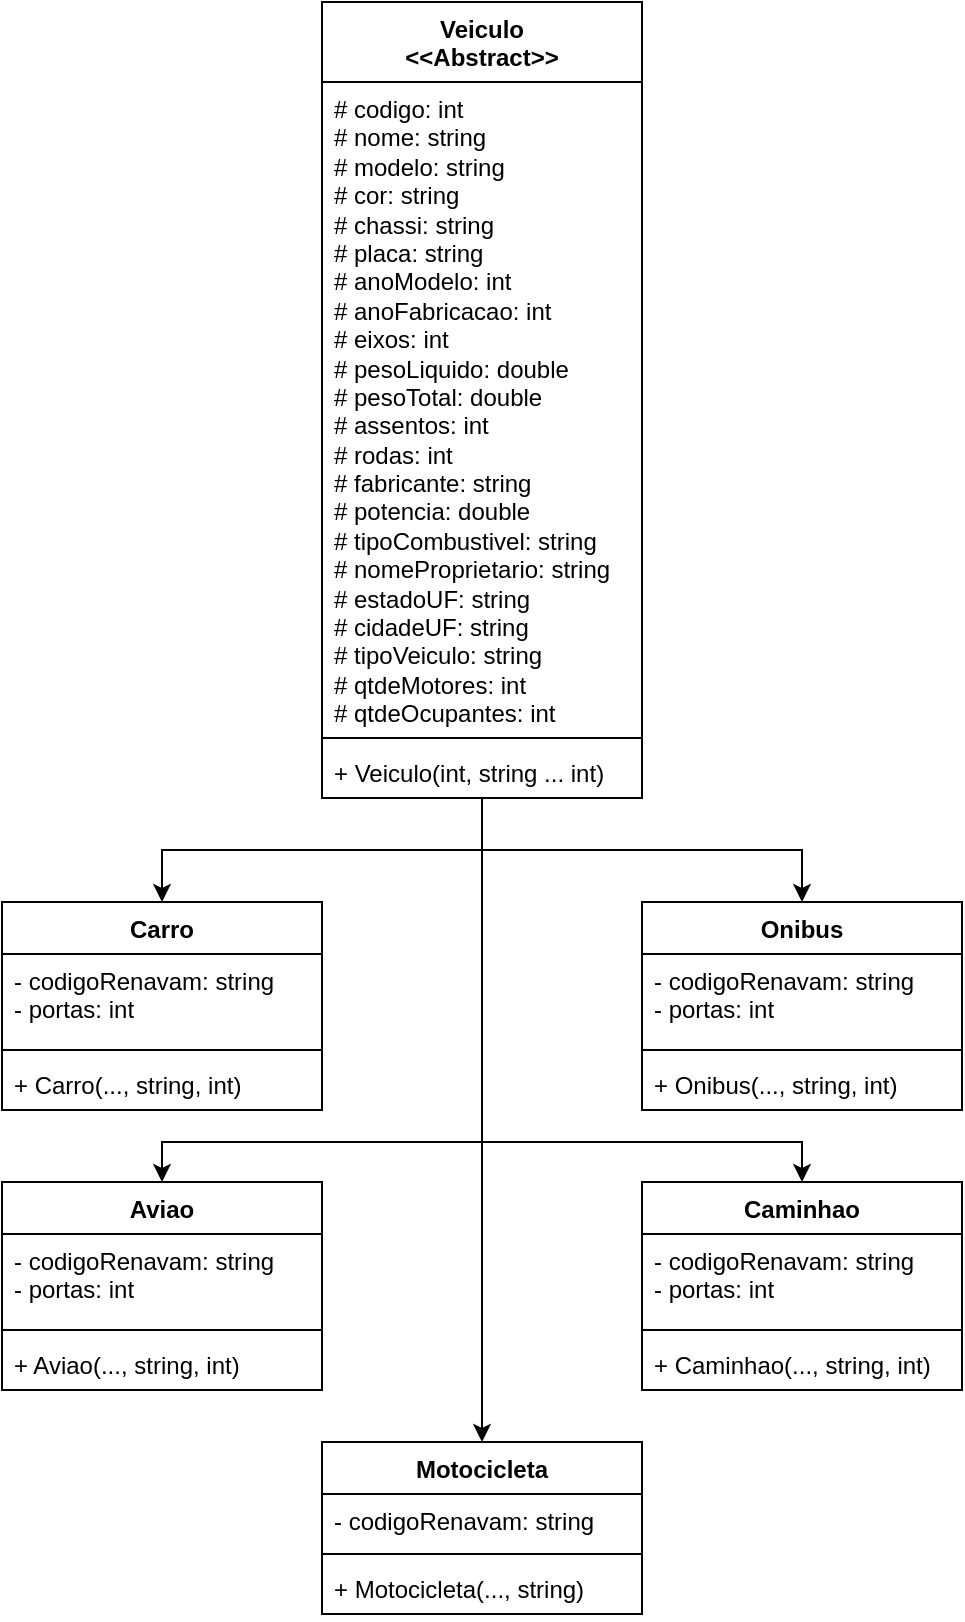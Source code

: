 <mxfile version="21.7.2" type="github">
  <diagram name="Página-1" id="9Yj3AH0mVXS_HlAzgWTl">
    <mxGraphModel dx="1393" dy="797" grid="1" gridSize="10" guides="1" tooltips="1" connect="1" arrows="1" fold="1" page="1" pageScale="1" pageWidth="827" pageHeight="1169" math="0" shadow="0">
      <root>
        <mxCell id="0" />
        <mxCell id="1" parent="0" />
        <mxCell id="NPZ0NybRuFOmNarScKdx-35" style="edgeStyle=orthogonalEdgeStyle;rounded=0;orthogonalLoop=1;jettySize=auto;html=1;" parent="1" source="NPZ0NybRuFOmNarScKdx-1" target="NPZ0NybRuFOmNarScKdx-30" edge="1">
          <mxGeometry relative="1" as="geometry">
            <Array as="points">
              <mxPoint x="414" y="490" />
              <mxPoint x="414" y="490" />
            </Array>
          </mxGeometry>
        </mxCell>
        <mxCell id="NPZ0NybRuFOmNarScKdx-36" style="edgeStyle=orthogonalEdgeStyle;rounded=0;orthogonalLoop=1;jettySize=auto;html=1;" parent="1" source="NPZ0NybRuFOmNarScKdx-1" target="NPZ0NybRuFOmNarScKdx-17" edge="1">
          <mxGeometry relative="1" as="geometry" />
        </mxCell>
        <mxCell id="NPZ0NybRuFOmNarScKdx-37" style="edgeStyle=orthogonalEdgeStyle;rounded=0;orthogonalLoop=1;jettySize=auto;html=1;" parent="1" source="NPZ0NybRuFOmNarScKdx-1" target="NPZ0NybRuFOmNarScKdx-13" edge="1">
          <mxGeometry relative="1" as="geometry" />
        </mxCell>
        <mxCell id="NPZ0NybRuFOmNarScKdx-38" style="edgeStyle=orthogonalEdgeStyle;rounded=0;orthogonalLoop=1;jettySize=auto;html=1;" parent="1" source="NPZ0NybRuFOmNarScKdx-1" target="NPZ0NybRuFOmNarScKdx-5" edge="1">
          <mxGeometry relative="1" as="geometry">
            <Array as="points">
              <mxPoint x="414" y="580" />
              <mxPoint x="254" y="580" />
            </Array>
          </mxGeometry>
        </mxCell>
        <mxCell id="NPZ0NybRuFOmNarScKdx-39" style="edgeStyle=orthogonalEdgeStyle;rounded=0;orthogonalLoop=1;jettySize=auto;html=1;" parent="1" source="NPZ0NybRuFOmNarScKdx-1" target="NPZ0NybRuFOmNarScKdx-26" edge="1">
          <mxGeometry relative="1" as="geometry">
            <Array as="points">
              <mxPoint x="414" y="580" />
              <mxPoint x="574" y="580" />
            </Array>
          </mxGeometry>
        </mxCell>
        <mxCell id="NPZ0NybRuFOmNarScKdx-1" value="Veiculo&lt;br&gt;&amp;lt;&amp;lt;Abstract&amp;gt;&amp;gt;" style="swimlane;fontStyle=1;align=center;verticalAlign=top;childLayout=stackLayout;horizontal=1;startSize=40;horizontalStack=0;resizeParent=1;resizeParentMax=0;resizeLast=0;collapsible=1;marginBottom=0;whiteSpace=wrap;html=1;" parent="1" vertex="1">
          <mxGeometry x="334" y="10" width="160" height="398" as="geometry" />
        </mxCell>
        <mxCell id="NPZ0NybRuFOmNarScKdx-2" value="# codigo: int&lt;br&gt;# nome: string&lt;br&gt;# modelo: string&lt;br&gt;# cor: string&lt;br&gt;# chassi: string&lt;br&gt;# placa: string&lt;br&gt;# anoModelo: int&lt;br&gt;# anoFabricacao: int&lt;br&gt;# eixos: int&lt;br&gt;# pesoLiquido: double&lt;br&gt;# pesoTotal: double&lt;br&gt;# assentos: int&lt;br&gt;# rodas: int&lt;br&gt;# fabricante: string&lt;br&gt;# potencia: double&lt;br&gt;# tipoCombustivel: string&lt;br&gt;# nomeProprietario: string&lt;br&gt;# estadoUF: string&lt;br&gt;# cidadeUF: string&lt;br&gt;# tipoVeiculo: string&lt;br&gt;# qtdeMotores: int&lt;br&gt;# qtdeOcupantes: int" style="text;strokeColor=none;fillColor=none;align=left;verticalAlign=top;spacingLeft=4;spacingRight=4;overflow=hidden;rotatable=0;points=[[0,0.5],[1,0.5]];portConstraint=eastwest;whiteSpace=wrap;html=1;" parent="NPZ0NybRuFOmNarScKdx-1" vertex="1">
          <mxGeometry y="40" width="160" height="324" as="geometry" />
        </mxCell>
        <mxCell id="NPZ0NybRuFOmNarScKdx-3" value="" style="line;strokeWidth=1;fillColor=none;align=left;verticalAlign=middle;spacingTop=-1;spacingLeft=3;spacingRight=3;rotatable=0;labelPosition=right;points=[];portConstraint=eastwest;strokeColor=inherit;" parent="NPZ0NybRuFOmNarScKdx-1" vertex="1">
          <mxGeometry y="364" width="160" height="8" as="geometry" />
        </mxCell>
        <mxCell id="NPZ0NybRuFOmNarScKdx-4" value="+ Veiculo(int, string ... int)" style="text;strokeColor=none;fillColor=none;align=left;verticalAlign=top;spacingLeft=4;spacingRight=4;overflow=hidden;rotatable=0;points=[[0,0.5],[1,0.5]];portConstraint=eastwest;whiteSpace=wrap;html=1;" parent="NPZ0NybRuFOmNarScKdx-1" vertex="1">
          <mxGeometry y="372" width="160" height="26" as="geometry" />
        </mxCell>
        <mxCell id="NPZ0NybRuFOmNarScKdx-5" value="Aviao" style="swimlane;fontStyle=1;align=center;verticalAlign=top;childLayout=stackLayout;horizontal=1;startSize=26;horizontalStack=0;resizeParent=1;resizeParentMax=0;resizeLast=0;collapsible=1;marginBottom=0;whiteSpace=wrap;html=1;" parent="1" vertex="1">
          <mxGeometry x="174" y="600" width="160" height="104" as="geometry" />
        </mxCell>
        <mxCell id="NPZ0NybRuFOmNarScKdx-6" value="- codigoRenavam: string&lt;br&gt;- portas: int" style="text;strokeColor=none;fillColor=none;align=left;verticalAlign=top;spacingLeft=4;spacingRight=4;overflow=hidden;rotatable=0;points=[[0,0.5],[1,0.5]];portConstraint=eastwest;whiteSpace=wrap;html=1;" parent="NPZ0NybRuFOmNarScKdx-5" vertex="1">
          <mxGeometry y="26" width="160" height="44" as="geometry" />
        </mxCell>
        <mxCell id="NPZ0NybRuFOmNarScKdx-7" value="" style="line;strokeWidth=1;fillColor=none;align=left;verticalAlign=middle;spacingTop=-1;spacingLeft=3;spacingRight=3;rotatable=0;labelPosition=right;points=[];portConstraint=eastwest;strokeColor=inherit;" parent="NPZ0NybRuFOmNarScKdx-5" vertex="1">
          <mxGeometry y="70" width="160" height="8" as="geometry" />
        </mxCell>
        <mxCell id="NPZ0NybRuFOmNarScKdx-8" value="+ Aviao(..., string, int)" style="text;strokeColor=none;fillColor=none;align=left;verticalAlign=top;spacingLeft=4;spacingRight=4;overflow=hidden;rotatable=0;points=[[0,0.5],[1,0.5]];portConstraint=eastwest;whiteSpace=wrap;html=1;" parent="NPZ0NybRuFOmNarScKdx-5" vertex="1">
          <mxGeometry y="78" width="160" height="26" as="geometry" />
        </mxCell>
        <mxCell id="NPZ0NybRuFOmNarScKdx-13" value="Carro&lt;br&gt;" style="swimlane;fontStyle=1;align=center;verticalAlign=top;childLayout=stackLayout;horizontal=1;startSize=26;horizontalStack=0;resizeParent=1;resizeParentMax=0;resizeLast=0;collapsible=1;marginBottom=0;whiteSpace=wrap;html=1;" parent="1" vertex="1">
          <mxGeometry x="174" y="460" width="160" height="104" as="geometry" />
        </mxCell>
        <mxCell id="NPZ0NybRuFOmNarScKdx-14" value="- codigoRenavam: string&lt;br&gt;- portas: int" style="text;strokeColor=none;fillColor=none;align=left;verticalAlign=top;spacingLeft=4;spacingRight=4;overflow=hidden;rotatable=0;points=[[0,0.5],[1,0.5]];portConstraint=eastwest;whiteSpace=wrap;html=1;" parent="NPZ0NybRuFOmNarScKdx-13" vertex="1">
          <mxGeometry y="26" width="160" height="44" as="geometry" />
        </mxCell>
        <mxCell id="NPZ0NybRuFOmNarScKdx-15" value="" style="line;strokeWidth=1;fillColor=none;align=left;verticalAlign=middle;spacingTop=-1;spacingLeft=3;spacingRight=3;rotatable=0;labelPosition=right;points=[];portConstraint=eastwest;strokeColor=inherit;" parent="NPZ0NybRuFOmNarScKdx-13" vertex="1">
          <mxGeometry y="70" width="160" height="8" as="geometry" />
        </mxCell>
        <mxCell id="NPZ0NybRuFOmNarScKdx-16" value="+ Carro(..., string, int)" style="text;strokeColor=none;fillColor=none;align=left;verticalAlign=top;spacingLeft=4;spacingRight=4;overflow=hidden;rotatable=0;points=[[0,0.5],[1,0.5]];portConstraint=eastwest;whiteSpace=wrap;html=1;" parent="NPZ0NybRuFOmNarScKdx-13" vertex="1">
          <mxGeometry y="78" width="160" height="26" as="geometry" />
        </mxCell>
        <mxCell id="NPZ0NybRuFOmNarScKdx-17" value="Onibus&lt;br&gt;" style="swimlane;fontStyle=1;align=center;verticalAlign=top;childLayout=stackLayout;horizontal=1;startSize=26;horizontalStack=0;resizeParent=1;resizeParentMax=0;resizeLast=0;collapsible=1;marginBottom=0;whiteSpace=wrap;html=1;" parent="1" vertex="1">
          <mxGeometry x="494" y="460" width="160" height="104" as="geometry" />
        </mxCell>
        <mxCell id="NPZ0NybRuFOmNarScKdx-18" value="- codigoRenavam: string&lt;br&gt;- portas: int" style="text;strokeColor=none;fillColor=none;align=left;verticalAlign=top;spacingLeft=4;spacingRight=4;overflow=hidden;rotatable=0;points=[[0,0.5],[1,0.5]];portConstraint=eastwest;whiteSpace=wrap;html=1;" parent="NPZ0NybRuFOmNarScKdx-17" vertex="1">
          <mxGeometry y="26" width="160" height="44" as="geometry" />
        </mxCell>
        <mxCell id="NPZ0NybRuFOmNarScKdx-19" value="" style="line;strokeWidth=1;fillColor=none;align=left;verticalAlign=middle;spacingTop=-1;spacingLeft=3;spacingRight=3;rotatable=0;labelPosition=right;points=[];portConstraint=eastwest;strokeColor=inherit;" parent="NPZ0NybRuFOmNarScKdx-17" vertex="1">
          <mxGeometry y="70" width="160" height="8" as="geometry" />
        </mxCell>
        <mxCell id="NPZ0NybRuFOmNarScKdx-20" value="+ Onibus(..., string, int)" style="text;strokeColor=none;fillColor=none;align=left;verticalAlign=top;spacingLeft=4;spacingRight=4;overflow=hidden;rotatable=0;points=[[0,0.5],[1,0.5]];portConstraint=eastwest;whiteSpace=wrap;html=1;" parent="NPZ0NybRuFOmNarScKdx-17" vertex="1">
          <mxGeometry y="78" width="160" height="26" as="geometry" />
        </mxCell>
        <mxCell id="NPZ0NybRuFOmNarScKdx-26" value="Caminhao" style="swimlane;fontStyle=1;align=center;verticalAlign=top;childLayout=stackLayout;horizontal=1;startSize=26;horizontalStack=0;resizeParent=1;resizeParentMax=0;resizeLast=0;collapsible=1;marginBottom=0;whiteSpace=wrap;html=1;" parent="1" vertex="1">
          <mxGeometry x="494" y="600" width="160" height="104" as="geometry" />
        </mxCell>
        <mxCell id="NPZ0NybRuFOmNarScKdx-27" value="- codigoRenavam: string&lt;br&gt;- portas: int" style="text;strokeColor=none;fillColor=none;align=left;verticalAlign=top;spacingLeft=4;spacingRight=4;overflow=hidden;rotatable=0;points=[[0,0.5],[1,0.5]];portConstraint=eastwest;whiteSpace=wrap;html=1;" parent="NPZ0NybRuFOmNarScKdx-26" vertex="1">
          <mxGeometry y="26" width="160" height="44" as="geometry" />
        </mxCell>
        <mxCell id="NPZ0NybRuFOmNarScKdx-28" value="" style="line;strokeWidth=1;fillColor=none;align=left;verticalAlign=middle;spacingTop=-1;spacingLeft=3;spacingRight=3;rotatable=0;labelPosition=right;points=[];portConstraint=eastwest;strokeColor=inherit;" parent="NPZ0NybRuFOmNarScKdx-26" vertex="1">
          <mxGeometry y="70" width="160" height="8" as="geometry" />
        </mxCell>
        <mxCell id="NPZ0NybRuFOmNarScKdx-29" value="+ Caminhao(..., string, int)" style="text;strokeColor=none;fillColor=none;align=left;verticalAlign=top;spacingLeft=4;spacingRight=4;overflow=hidden;rotatable=0;points=[[0,0.5],[1,0.5]];portConstraint=eastwest;whiteSpace=wrap;html=1;" parent="NPZ0NybRuFOmNarScKdx-26" vertex="1">
          <mxGeometry y="78" width="160" height="26" as="geometry" />
        </mxCell>
        <mxCell id="NPZ0NybRuFOmNarScKdx-30" value="Motocicleta" style="swimlane;fontStyle=1;align=center;verticalAlign=top;childLayout=stackLayout;horizontal=1;startSize=26;horizontalStack=0;resizeParent=1;resizeParentMax=0;resizeLast=0;collapsible=1;marginBottom=0;whiteSpace=wrap;html=1;" parent="1" vertex="1">
          <mxGeometry x="334" y="730" width="160" height="86" as="geometry" />
        </mxCell>
        <mxCell id="NPZ0NybRuFOmNarScKdx-31" value="- codigoRenavam: string" style="text;strokeColor=none;fillColor=none;align=left;verticalAlign=top;spacingLeft=4;spacingRight=4;overflow=hidden;rotatable=0;points=[[0,0.5],[1,0.5]];portConstraint=eastwest;whiteSpace=wrap;html=1;" parent="NPZ0NybRuFOmNarScKdx-30" vertex="1">
          <mxGeometry y="26" width="160" height="26" as="geometry" />
        </mxCell>
        <mxCell id="NPZ0NybRuFOmNarScKdx-32" value="" style="line;strokeWidth=1;fillColor=none;align=left;verticalAlign=middle;spacingTop=-1;spacingLeft=3;spacingRight=3;rotatable=0;labelPosition=right;points=[];portConstraint=eastwest;strokeColor=inherit;" parent="NPZ0NybRuFOmNarScKdx-30" vertex="1">
          <mxGeometry y="52" width="160" height="8" as="geometry" />
        </mxCell>
        <mxCell id="NPZ0NybRuFOmNarScKdx-33" value="+ Motocicleta(..., string)" style="text;strokeColor=none;fillColor=none;align=left;verticalAlign=top;spacingLeft=4;spacingRight=4;overflow=hidden;rotatable=0;points=[[0,0.5],[1,0.5]];portConstraint=eastwest;whiteSpace=wrap;html=1;" parent="NPZ0NybRuFOmNarScKdx-30" vertex="1">
          <mxGeometry y="60" width="160" height="26" as="geometry" />
        </mxCell>
      </root>
    </mxGraphModel>
  </diagram>
</mxfile>
